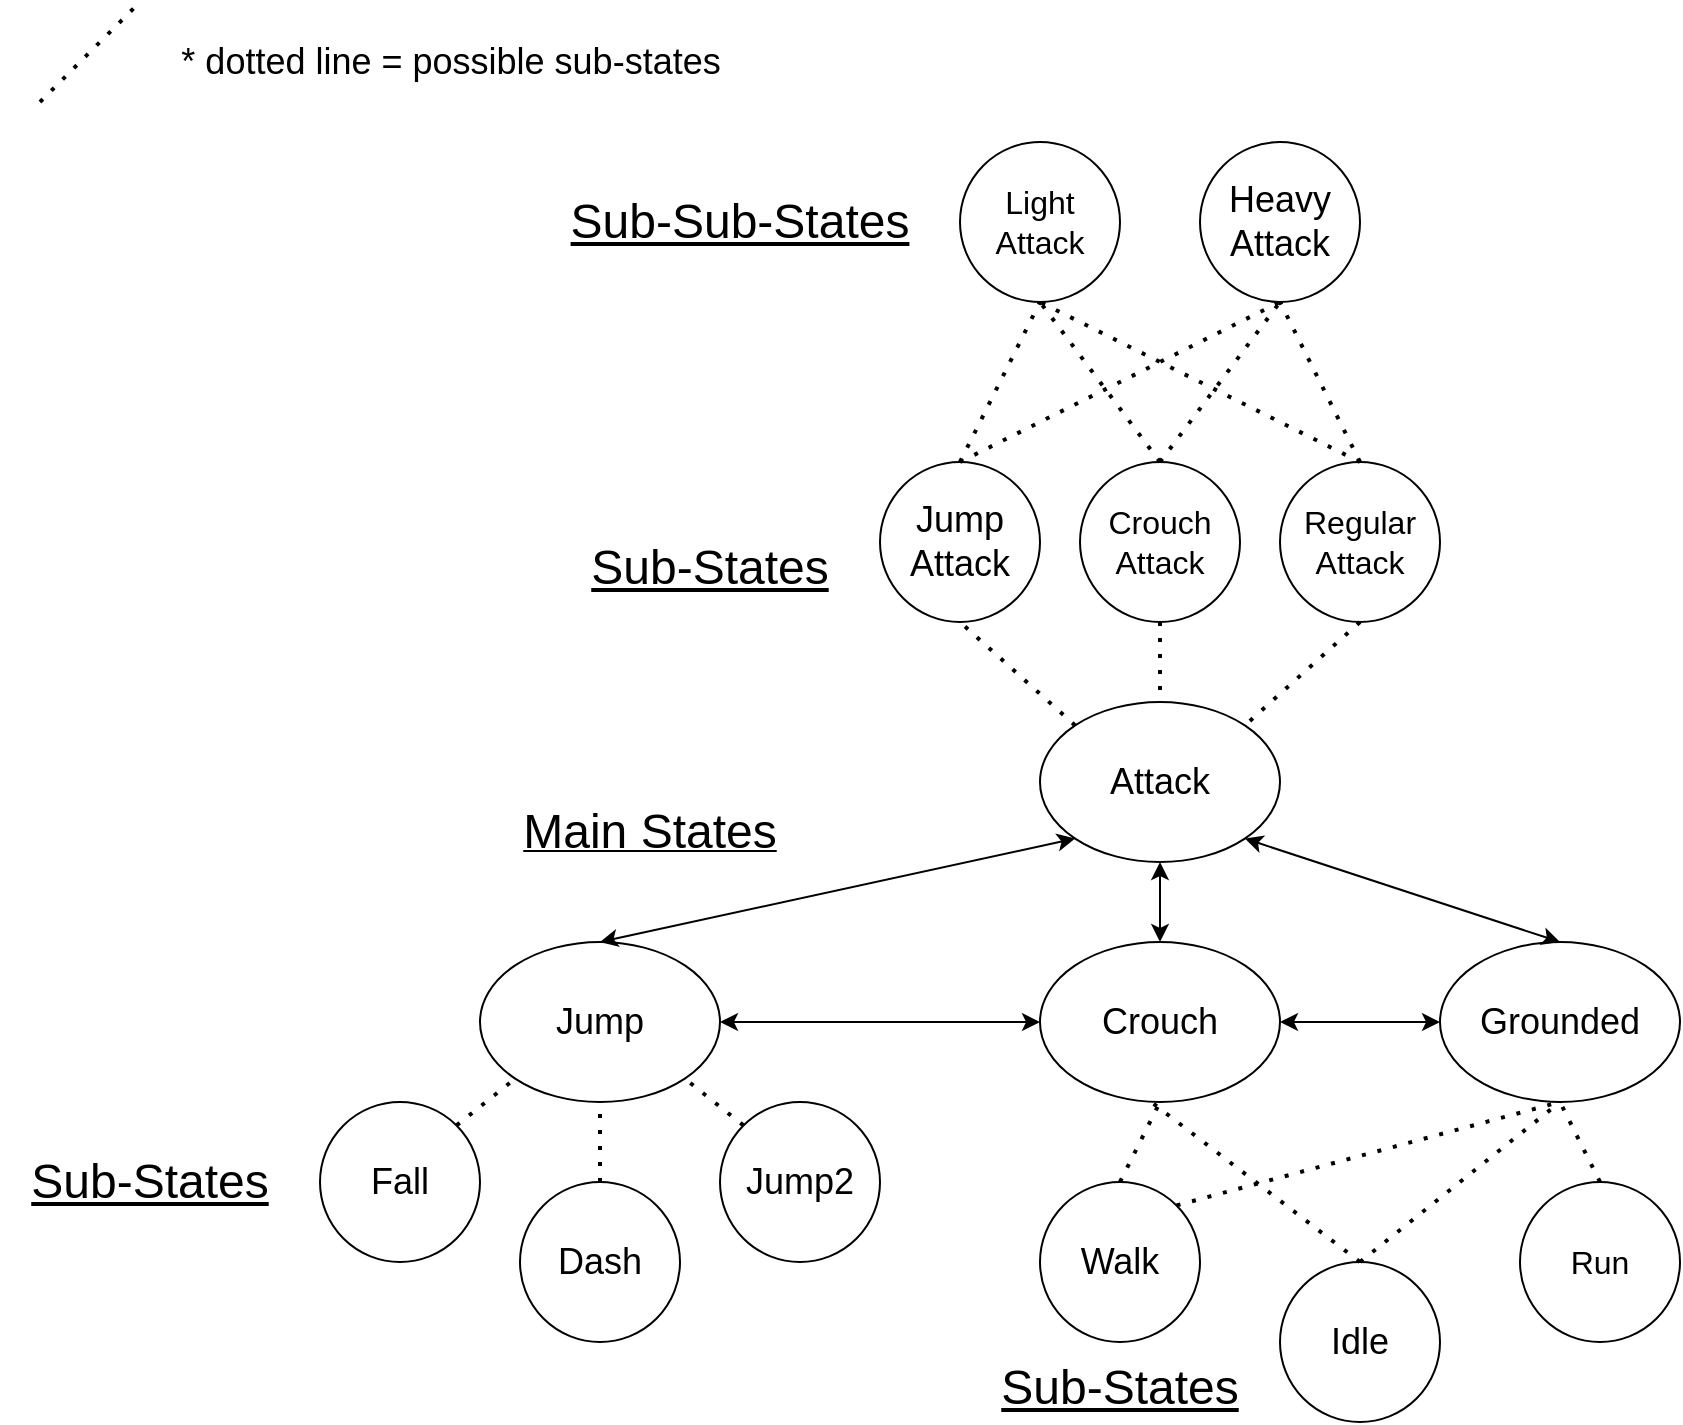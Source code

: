 <mxfile version="22.1.18" type="github">
  <diagram name="Page-1" id="HyB89YEGMgdqJpWn22gh">
    <mxGraphModel dx="1434" dy="754" grid="1" gridSize="10" guides="1" tooltips="1" connect="1" arrows="1" fold="1" page="1" pageScale="1" pageWidth="850" pageHeight="1100" math="0" shadow="0">
      <root>
        <mxCell id="0" />
        <mxCell id="1" parent="0" />
        <mxCell id="dvCwRdVUFwLJAt1pq-4H-1" value="&lt;font style=&quot;font-size: 18px;&quot;&gt;Grounded&lt;/font&gt;" style="ellipse;whiteSpace=wrap;html=1;" vertex="1" parent="1">
          <mxGeometry x="720" y="480" width="120" height="80" as="geometry" />
        </mxCell>
        <mxCell id="dvCwRdVUFwLJAt1pq-4H-2" value="&lt;font style=&quot;font-size: 18px;&quot;&gt;Idle&lt;/font&gt;" style="ellipse;whiteSpace=wrap;html=1;" vertex="1" parent="1">
          <mxGeometry x="640" y="640" width="80" height="80" as="geometry" />
        </mxCell>
        <mxCell id="dvCwRdVUFwLJAt1pq-4H-3" value="&lt;font style=&quot;font-size: 18px;&quot;&gt;Walk&lt;/font&gt;" style="ellipse;whiteSpace=wrap;html=1;" vertex="1" parent="1">
          <mxGeometry x="520" y="600" width="80" height="80" as="geometry" />
        </mxCell>
        <mxCell id="dvCwRdVUFwLJAt1pq-4H-4" value="&lt;font size=&quot;3&quot;&gt;Run&lt;/font&gt;" style="ellipse;whiteSpace=wrap;html=1;" vertex="1" parent="1">
          <mxGeometry x="760" y="600" width="80" height="80" as="geometry" />
        </mxCell>
        <mxCell id="dvCwRdVUFwLJAt1pq-4H-5" value="" style="endArrow=none;dashed=1;html=1;dashPattern=1 3;strokeWidth=2;rounded=0;exitX=1;exitY=0;exitDx=0;exitDy=0;entryX=0.5;entryY=1;entryDx=0;entryDy=0;" edge="1" parent="1" source="dvCwRdVUFwLJAt1pq-4H-3" target="dvCwRdVUFwLJAt1pq-4H-1">
          <mxGeometry width="50" height="50" relative="1" as="geometry">
            <mxPoint x="630" y="600" as="sourcePoint" />
            <mxPoint x="630" y="560" as="targetPoint" />
          </mxGeometry>
        </mxCell>
        <mxCell id="dvCwRdVUFwLJAt1pq-4H-6" value="" style="endArrow=none;dashed=1;html=1;dashPattern=1 3;strokeWidth=2;rounded=0;exitX=0.5;exitY=0;exitDx=0;exitDy=0;entryX=0.5;entryY=1;entryDx=0;entryDy=0;" edge="1" parent="1" source="dvCwRdVUFwLJAt1pq-4H-2" target="dvCwRdVUFwLJAt1pq-4H-1">
          <mxGeometry width="50" height="50" relative="1" as="geometry">
            <mxPoint x="638" y="622" as="sourcePoint" />
            <mxPoint x="688" y="558" as="targetPoint" />
          </mxGeometry>
        </mxCell>
        <mxCell id="dvCwRdVUFwLJAt1pq-4H-7" value="" style="endArrow=none;dashed=1;html=1;dashPattern=1 3;strokeWidth=2;rounded=0;exitX=0.5;exitY=0;exitDx=0;exitDy=0;entryX=0.5;entryY=1;entryDx=0;entryDy=0;" edge="1" parent="1" source="dvCwRdVUFwLJAt1pq-4H-4" target="dvCwRdVUFwLJAt1pq-4H-1">
          <mxGeometry width="50" height="50" relative="1" as="geometry">
            <mxPoint x="648" y="632" as="sourcePoint" />
            <mxPoint x="698" y="568" as="targetPoint" />
          </mxGeometry>
        </mxCell>
        <mxCell id="dvCwRdVUFwLJAt1pq-4H-8" value="&lt;font style=&quot;font-size: 18px;&quot;&gt;Crouch&lt;/font&gt;" style="ellipse;whiteSpace=wrap;html=1;" vertex="1" parent="1">
          <mxGeometry x="520" y="480" width="120" height="80" as="geometry" />
        </mxCell>
        <mxCell id="dvCwRdVUFwLJAt1pq-4H-10" value="" style="endArrow=none;dashed=1;html=1;dashPattern=1 3;strokeWidth=2;rounded=0;exitX=0.5;exitY=0;exitDx=0;exitDy=0;entryX=0.442;entryY=0.975;entryDx=0;entryDy=0;entryPerimeter=0;" edge="1" parent="1" source="dvCwRdVUFwLJAt1pq-4H-2" target="dvCwRdVUFwLJAt1pq-4H-8">
          <mxGeometry width="50" height="50" relative="1" as="geometry">
            <mxPoint x="810" y="650" as="sourcePoint" />
            <mxPoint x="790" y="570" as="targetPoint" />
          </mxGeometry>
        </mxCell>
        <mxCell id="dvCwRdVUFwLJAt1pq-4H-11" value="" style="endArrow=none;dashed=1;html=1;dashPattern=1 3;strokeWidth=2;rounded=0;exitX=0.5;exitY=0;exitDx=0;exitDy=0;" edge="1" parent="1" source="dvCwRdVUFwLJAt1pq-4H-3">
          <mxGeometry width="50" height="50" relative="1" as="geometry">
            <mxPoint x="782" y="662" as="sourcePoint" />
            <mxPoint x="580" y="560" as="targetPoint" />
          </mxGeometry>
        </mxCell>
        <mxCell id="dvCwRdVUFwLJAt1pq-4H-12" value="" style="endArrow=classic;startArrow=classic;html=1;rounded=0;entryX=0;entryY=0.5;entryDx=0;entryDy=0;" edge="1" parent="1" source="dvCwRdVUFwLJAt1pq-4H-8" target="dvCwRdVUFwLJAt1pq-4H-1">
          <mxGeometry width="50" height="50" relative="1" as="geometry">
            <mxPoint x="640" y="570" as="sourcePoint" />
            <mxPoint x="710.711" y="520" as="targetPoint" />
          </mxGeometry>
        </mxCell>
        <mxCell id="dvCwRdVUFwLJAt1pq-4H-13" value="" style="endArrow=none;dashed=1;html=1;dashPattern=1 3;strokeWidth=2;rounded=0;" edge="1" parent="1">
          <mxGeometry width="50" height="50" relative="1" as="geometry">
            <mxPoint x="20" y="60" as="sourcePoint" />
            <mxPoint x="70" y="10" as="targetPoint" />
          </mxGeometry>
        </mxCell>
        <mxCell id="dvCwRdVUFwLJAt1pq-4H-14" value="&lt;font style=&quot;font-size: 18px;&quot;&gt;* dotted line = possible sub-states&lt;/font&gt;" style="text;html=1;align=center;verticalAlign=middle;resizable=0;points=[];autosize=1;strokeColor=none;fillColor=none;" vertex="1" parent="1">
          <mxGeometry x="80" y="20" width="290" height="40" as="geometry" />
        </mxCell>
        <mxCell id="dvCwRdVUFwLJAt1pq-4H-15" value="&lt;font style=&quot;font-size: 18px;&quot;&gt;Jump&lt;/font&gt;" style="ellipse;whiteSpace=wrap;html=1;" vertex="1" parent="1">
          <mxGeometry x="240" y="480" width="120" height="80" as="geometry" />
        </mxCell>
        <mxCell id="dvCwRdVUFwLJAt1pq-4H-16" value="" style="endArrow=classic;startArrow=classic;html=1;rounded=0;exitX=1;exitY=0.5;exitDx=0;exitDy=0;entryX=0;entryY=0.5;entryDx=0;entryDy=0;" edge="1" parent="1" source="dvCwRdVUFwLJAt1pq-4H-15" target="dvCwRdVUFwLJAt1pq-4H-8">
          <mxGeometry width="50" height="50" relative="1" as="geometry">
            <mxPoint x="420" y="550" as="sourcePoint" />
            <mxPoint x="470" y="500" as="targetPoint" />
          </mxGeometry>
        </mxCell>
        <mxCell id="dvCwRdVUFwLJAt1pq-4H-18" value="&lt;font style=&quot;font-size: 18px;&quot;&gt;Fall&lt;/font&gt;" style="ellipse;whiteSpace=wrap;html=1;" vertex="1" parent="1">
          <mxGeometry x="160" y="560" width="80" height="80" as="geometry" />
        </mxCell>
        <mxCell id="dvCwRdVUFwLJAt1pq-4H-19" value="&lt;font style=&quot;font-size: 18px;&quot;&gt;Dash&lt;/font&gt;" style="ellipse;whiteSpace=wrap;html=1;" vertex="1" parent="1">
          <mxGeometry x="260" y="600" width="80" height="80" as="geometry" />
        </mxCell>
        <mxCell id="dvCwRdVUFwLJAt1pq-4H-20" value="&lt;font style=&quot;font-size: 18px;&quot;&gt;Jump2&lt;/font&gt;" style="ellipse;whiteSpace=wrap;html=1;" vertex="1" parent="1">
          <mxGeometry x="360" y="560" width="80" height="80" as="geometry" />
        </mxCell>
        <mxCell id="dvCwRdVUFwLJAt1pq-4H-21" value="" style="endArrow=none;dashed=1;html=1;dashPattern=1 3;strokeWidth=2;rounded=0;exitX=1;exitY=0;exitDx=0;exitDy=0;entryX=0;entryY=1;entryDx=0;entryDy=0;" edge="1" parent="1" source="dvCwRdVUFwLJAt1pq-4H-18" target="dvCwRdVUFwLJAt1pq-4H-15">
          <mxGeometry width="50" height="50" relative="1" as="geometry">
            <mxPoint x="220" y="660" as="sourcePoint" />
            <mxPoint x="240" y="580" as="targetPoint" />
          </mxGeometry>
        </mxCell>
        <mxCell id="dvCwRdVUFwLJAt1pq-4H-22" value="" style="endArrow=none;dashed=1;html=1;dashPattern=1 3;strokeWidth=2;rounded=0;exitX=0;exitY=0;exitDx=0;exitDy=0;entryX=1;entryY=1;entryDx=0;entryDy=0;" edge="1" parent="1" source="dvCwRdVUFwLJAt1pq-4H-20" target="dvCwRdVUFwLJAt1pq-4H-15">
          <mxGeometry width="50" height="50" relative="1" as="geometry">
            <mxPoint x="198" y="622" as="sourcePoint" />
            <mxPoint x="248" y="568" as="targetPoint" />
            <Array as="points" />
          </mxGeometry>
        </mxCell>
        <mxCell id="dvCwRdVUFwLJAt1pq-4H-23" value="" style="endArrow=none;dashed=1;html=1;dashPattern=1 3;strokeWidth=2;rounded=0;exitX=0.5;exitY=0;exitDx=0;exitDy=0;entryX=0.5;entryY=1;entryDx=0;entryDy=0;" edge="1" parent="1" source="dvCwRdVUFwLJAt1pq-4H-19" target="dvCwRdVUFwLJAt1pq-4H-15">
          <mxGeometry width="50" height="50" relative="1" as="geometry">
            <mxPoint x="382" y="622" as="sourcePoint" />
            <mxPoint x="332" y="568" as="targetPoint" />
            <Array as="points" />
          </mxGeometry>
        </mxCell>
        <mxCell id="dvCwRdVUFwLJAt1pq-4H-24" value="&lt;font style=&quot;font-size: 18px;&quot;&gt;Attack&lt;/font&gt;" style="ellipse;whiteSpace=wrap;html=1;" vertex="1" parent="1">
          <mxGeometry x="520" y="360" width="120" height="80" as="geometry" />
        </mxCell>
        <mxCell id="dvCwRdVUFwLJAt1pq-4H-25" value="" style="endArrow=classic;startArrow=classic;html=1;rounded=0;exitX=0;exitY=1;exitDx=0;exitDy=0;entryX=0.5;entryY=0;entryDx=0;entryDy=0;" edge="1" parent="1" source="dvCwRdVUFwLJAt1pq-4H-24" target="dvCwRdVUFwLJAt1pq-4H-15">
          <mxGeometry width="50" height="50" relative="1" as="geometry">
            <mxPoint x="215" y="430" as="sourcePoint" />
            <mxPoint x="395" y="420" as="targetPoint" />
          </mxGeometry>
        </mxCell>
        <mxCell id="dvCwRdVUFwLJAt1pq-4H-26" value="" style="endArrow=classic;startArrow=classic;html=1;rounded=0;exitX=0.5;exitY=1;exitDx=0;exitDy=0;entryX=0.5;entryY=0;entryDx=0;entryDy=0;" edge="1" parent="1" source="dvCwRdVUFwLJAt1pq-4H-24" target="dvCwRdVUFwLJAt1pq-4H-8">
          <mxGeometry width="50" height="50" relative="1" as="geometry">
            <mxPoint x="350" y="540" as="sourcePoint" />
            <mxPoint x="530" y="530" as="targetPoint" />
          </mxGeometry>
        </mxCell>
        <mxCell id="dvCwRdVUFwLJAt1pq-4H-27" value="" style="endArrow=classic;startArrow=classic;html=1;rounded=0;exitX=1;exitY=1;exitDx=0;exitDy=0;entryX=0.5;entryY=0;entryDx=0;entryDy=0;" edge="1" parent="1" source="dvCwRdVUFwLJAt1pq-4H-24" target="dvCwRdVUFwLJAt1pq-4H-1">
          <mxGeometry width="50" height="50" relative="1" as="geometry">
            <mxPoint x="470" y="290" as="sourcePoint" />
            <mxPoint x="590" y="490" as="targetPoint" />
          </mxGeometry>
        </mxCell>
        <mxCell id="dvCwRdVUFwLJAt1pq-4H-29" value="&lt;font style=&quot;font-size: 18px;&quot;&gt;Jump&lt;br&gt;Attack&lt;/font&gt;" style="ellipse;whiteSpace=wrap;html=1;" vertex="1" parent="1">
          <mxGeometry x="440" y="240" width="80" height="80" as="geometry" />
        </mxCell>
        <mxCell id="dvCwRdVUFwLJAt1pq-4H-31" value="&lt;font style=&quot;font-size: 18px;&quot;&gt;Heavy&lt;br&gt;Attack&lt;/font&gt;" style="ellipse;whiteSpace=wrap;html=1;" vertex="1" parent="1">
          <mxGeometry x="600" y="80" width="80" height="80" as="geometry" />
        </mxCell>
        <mxCell id="dvCwRdVUFwLJAt1pq-4H-32" value="&lt;font size=&quot;3&quot;&gt;Crouch&lt;br&gt;Attack&lt;br&gt;&lt;/font&gt;" style="ellipse;whiteSpace=wrap;html=1;" vertex="1" parent="1">
          <mxGeometry x="540" y="240" width="80" height="80" as="geometry" />
        </mxCell>
        <mxCell id="dvCwRdVUFwLJAt1pq-4H-34" value="&lt;font size=&quot;3&quot;&gt;Light&lt;br&gt;Attack&lt;br&gt;&lt;/font&gt;" style="ellipse;whiteSpace=wrap;html=1;" vertex="1" parent="1">
          <mxGeometry x="480" y="80" width="80" height="80" as="geometry" />
        </mxCell>
        <mxCell id="dvCwRdVUFwLJAt1pq-4H-35" value="&lt;font size=&quot;3&quot;&gt;Regular&lt;br&gt;Attack&lt;br&gt;&lt;/font&gt;" style="ellipse;whiteSpace=wrap;html=1;" vertex="1" parent="1">
          <mxGeometry x="640" y="240" width="80" height="80" as="geometry" />
        </mxCell>
        <mxCell id="dvCwRdVUFwLJAt1pq-4H-37" value="" style="endArrow=none;dashed=1;html=1;dashPattern=1 3;strokeWidth=2;rounded=0;exitX=0.5;exitY=1;exitDx=0;exitDy=0;entryX=1;entryY=0;entryDx=0;entryDy=0;" edge="1" parent="1" source="dvCwRdVUFwLJAt1pq-4H-35" target="dvCwRdVUFwLJAt1pq-4H-24">
          <mxGeometry width="50" height="50" relative="1" as="geometry">
            <mxPoint x="757" y="432" as="sourcePoint" />
            <mxPoint x="650" y="350" as="targetPoint" />
          </mxGeometry>
        </mxCell>
        <mxCell id="dvCwRdVUFwLJAt1pq-4H-38" value="" style="endArrow=none;dashed=1;html=1;dashPattern=1 3;strokeWidth=2;rounded=0;exitX=0.5;exitY=1;exitDx=0;exitDy=0;entryX=0.5;entryY=0;entryDx=0;entryDy=0;" edge="1" parent="1" source="dvCwRdVUFwLJAt1pq-4H-32" target="dvCwRdVUFwLJAt1pq-4H-24">
          <mxGeometry width="50" height="50" relative="1" as="geometry">
            <mxPoint x="690" y="330" as="sourcePoint" />
            <mxPoint x="632" y="382" as="targetPoint" />
          </mxGeometry>
        </mxCell>
        <mxCell id="dvCwRdVUFwLJAt1pq-4H-39" value="" style="endArrow=none;dashed=1;html=1;dashPattern=1 3;strokeWidth=2;rounded=0;exitX=0;exitY=0;exitDx=0;exitDy=0;entryX=0.5;entryY=1;entryDx=0;entryDy=0;" edge="1" parent="1" source="dvCwRdVUFwLJAt1pq-4H-24" target="dvCwRdVUFwLJAt1pq-4H-29">
          <mxGeometry width="50" height="50" relative="1" as="geometry">
            <mxPoint x="700" y="340" as="sourcePoint" />
            <mxPoint x="642" y="392" as="targetPoint" />
          </mxGeometry>
        </mxCell>
        <mxCell id="dvCwRdVUFwLJAt1pq-4H-40" value="" style="endArrow=none;dashed=1;html=1;dashPattern=1 3;strokeWidth=2;rounded=0;exitX=0.5;exitY=0;exitDx=0;exitDy=0;entryX=0.5;entryY=1;entryDx=0;entryDy=0;" edge="1" parent="1" source="dvCwRdVUFwLJAt1pq-4H-32" target="dvCwRdVUFwLJAt1pq-4H-31">
          <mxGeometry width="50" height="50" relative="1" as="geometry">
            <mxPoint x="578" y="232" as="sourcePoint" />
            <mxPoint x="520" y="180" as="targetPoint" />
          </mxGeometry>
        </mxCell>
        <mxCell id="dvCwRdVUFwLJAt1pq-4H-41" value="" style="endArrow=none;dashed=1;html=1;dashPattern=1 3;strokeWidth=2;rounded=0;exitX=0.5;exitY=0;exitDx=0;exitDy=0;entryX=0.5;entryY=1;entryDx=0;entryDy=0;" edge="1" parent="1" source="dvCwRdVUFwLJAt1pq-4H-35" target="dvCwRdVUFwLJAt1pq-4H-31">
          <mxGeometry width="50" height="50" relative="1" as="geometry">
            <mxPoint x="558" y="392" as="sourcePoint" />
            <mxPoint x="500" y="340" as="targetPoint" />
          </mxGeometry>
        </mxCell>
        <mxCell id="dvCwRdVUFwLJAt1pq-4H-42" value="" style="endArrow=none;dashed=1;html=1;dashPattern=1 3;strokeWidth=2;rounded=0;exitX=0.5;exitY=0;exitDx=0;exitDy=0;" edge="1" parent="1" source="dvCwRdVUFwLJAt1pq-4H-29">
          <mxGeometry width="50" height="50" relative="1" as="geometry">
            <mxPoint x="590" y="250" as="sourcePoint" />
            <mxPoint x="640" y="160" as="targetPoint" />
          </mxGeometry>
        </mxCell>
        <mxCell id="dvCwRdVUFwLJAt1pq-4H-43" value="" style="endArrow=none;dashed=1;html=1;dashPattern=1 3;strokeWidth=2;rounded=0;exitX=0.5;exitY=0;exitDx=0;exitDy=0;entryX=0.5;entryY=1;entryDx=0;entryDy=0;" edge="1" parent="1" source="dvCwRdVUFwLJAt1pq-4H-35" target="dvCwRdVUFwLJAt1pq-4H-34">
          <mxGeometry width="50" height="50" relative="1" as="geometry">
            <mxPoint x="590" y="250" as="sourcePoint" />
            <mxPoint x="650" y="170" as="targetPoint" />
          </mxGeometry>
        </mxCell>
        <mxCell id="dvCwRdVUFwLJAt1pq-4H-44" value="" style="endArrow=none;dashed=1;html=1;dashPattern=1 3;strokeWidth=2;rounded=0;exitX=0.5;exitY=0;exitDx=0;exitDy=0;" edge="1" parent="1" source="dvCwRdVUFwLJAt1pq-4H-32">
          <mxGeometry width="50" height="50" relative="1" as="geometry">
            <mxPoint x="600" y="260" as="sourcePoint" />
            <mxPoint x="520" y="160" as="targetPoint" />
          </mxGeometry>
        </mxCell>
        <mxCell id="dvCwRdVUFwLJAt1pq-4H-45" value="" style="endArrow=none;dashed=1;html=1;dashPattern=1 3;strokeWidth=2;rounded=0;exitX=0.5;exitY=0;exitDx=0;exitDy=0;entryX=0.5;entryY=1;entryDx=0;entryDy=0;" edge="1" parent="1" source="dvCwRdVUFwLJAt1pq-4H-29" target="dvCwRdVUFwLJAt1pq-4H-34">
          <mxGeometry width="50" height="50" relative="1" as="geometry">
            <mxPoint x="610" y="270" as="sourcePoint" />
            <mxPoint x="670" y="190" as="targetPoint" />
          </mxGeometry>
        </mxCell>
        <mxCell id="dvCwRdVUFwLJAt1pq-4H-46" value="&lt;u&gt;&lt;font style=&quot;font-size: 24px;&quot;&gt;Main States&lt;br&gt;&lt;/font&gt;&lt;/u&gt;" style="text;html=1;strokeColor=none;fillColor=none;align=center;verticalAlign=middle;whiteSpace=wrap;rounded=0;" vertex="1" parent="1">
          <mxGeometry x="240" y="410" width="170" height="30" as="geometry" />
        </mxCell>
        <mxCell id="dvCwRdVUFwLJAt1pq-4H-47" value="&lt;font style=&quot;font-size: 24px;&quot;&gt;&lt;u&gt;Sub-States&lt;/u&gt;&lt;/font&gt;" style="text;html=1;strokeColor=none;fillColor=none;align=center;verticalAlign=middle;whiteSpace=wrap;rounded=0;" vertex="1" parent="1">
          <mxGeometry y="582.5" width="150" height="35" as="geometry" />
        </mxCell>
        <mxCell id="dvCwRdVUFwLJAt1pq-4H-49" value="&lt;font style=&quot;font-size: 24px;&quot;&gt;&lt;u&gt;Sub-States&lt;/u&gt;&lt;/font&gt;" style="text;html=1;strokeColor=none;fillColor=none;align=center;verticalAlign=middle;whiteSpace=wrap;rounded=0;" vertex="1" parent="1">
          <mxGeometry x="280" y="275" width="150" height="35" as="geometry" />
        </mxCell>
        <mxCell id="dvCwRdVUFwLJAt1pq-4H-50" value="&lt;font style=&quot;font-size: 24px;&quot;&gt;&lt;u&gt;Sub-States&lt;/u&gt;&lt;/font&gt;" style="text;html=1;strokeColor=none;fillColor=none;align=center;verticalAlign=middle;whiteSpace=wrap;rounded=0;" vertex="1" parent="1">
          <mxGeometry x="485" y="685" width="150" height="35" as="geometry" />
        </mxCell>
        <mxCell id="dvCwRdVUFwLJAt1pq-4H-51" value="&lt;font style=&quot;font-size: 24px;&quot;&gt;&lt;u&gt;Sub-Sub-States&lt;/u&gt;&lt;/font&gt;" style="text;html=1;strokeColor=none;fillColor=none;align=center;verticalAlign=middle;whiteSpace=wrap;rounded=0;" vertex="1" parent="1">
          <mxGeometry x="280" y="102.5" width="180" height="35" as="geometry" />
        </mxCell>
      </root>
    </mxGraphModel>
  </diagram>
</mxfile>
